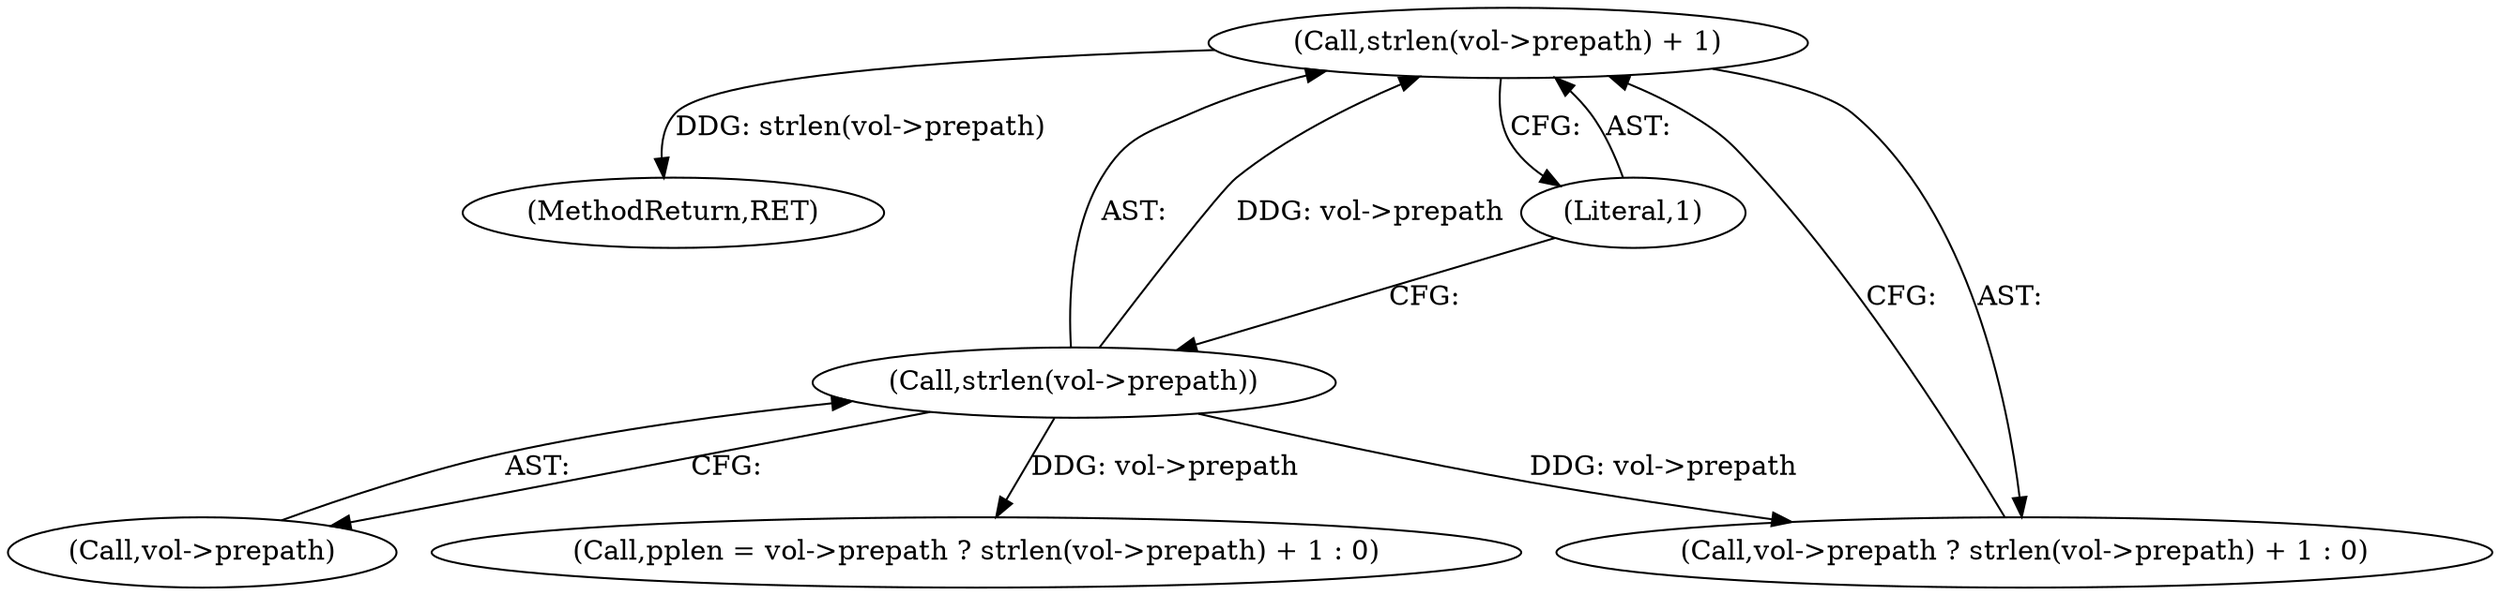 digraph "0_linux_1fc29bacedeabb278080e31bb9c1ecb49f143c3b@API" {
"1000114" [label="(Call,strlen(vol->prepath) + 1)"];
"1000115" [label="(Call,strlen(vol->prepath))"];
"1000115" [label="(Call,strlen(vol->prepath))"];
"1000192" [label="(MethodReturn,RET)"];
"1000114" [label="(Call,strlen(vol->prepath) + 1)"];
"1000110" [label="(Call,vol->prepath ? strlen(vol->prepath) + 1 : 0)"];
"1000119" [label="(Literal,1)"];
"1000108" [label="(Call,pplen = vol->prepath ? strlen(vol->prepath) + 1 : 0)"];
"1000116" [label="(Call,vol->prepath)"];
"1000114" -> "1000110"  [label="AST: "];
"1000114" -> "1000119"  [label="CFG: "];
"1000115" -> "1000114"  [label="AST: "];
"1000119" -> "1000114"  [label="AST: "];
"1000110" -> "1000114"  [label="CFG: "];
"1000114" -> "1000192"  [label="DDG: strlen(vol->prepath)"];
"1000115" -> "1000114"  [label="DDG: vol->prepath"];
"1000115" -> "1000116"  [label="CFG: "];
"1000116" -> "1000115"  [label="AST: "];
"1000119" -> "1000115"  [label="CFG: "];
"1000115" -> "1000108"  [label="DDG: vol->prepath"];
"1000115" -> "1000110"  [label="DDG: vol->prepath"];
}
